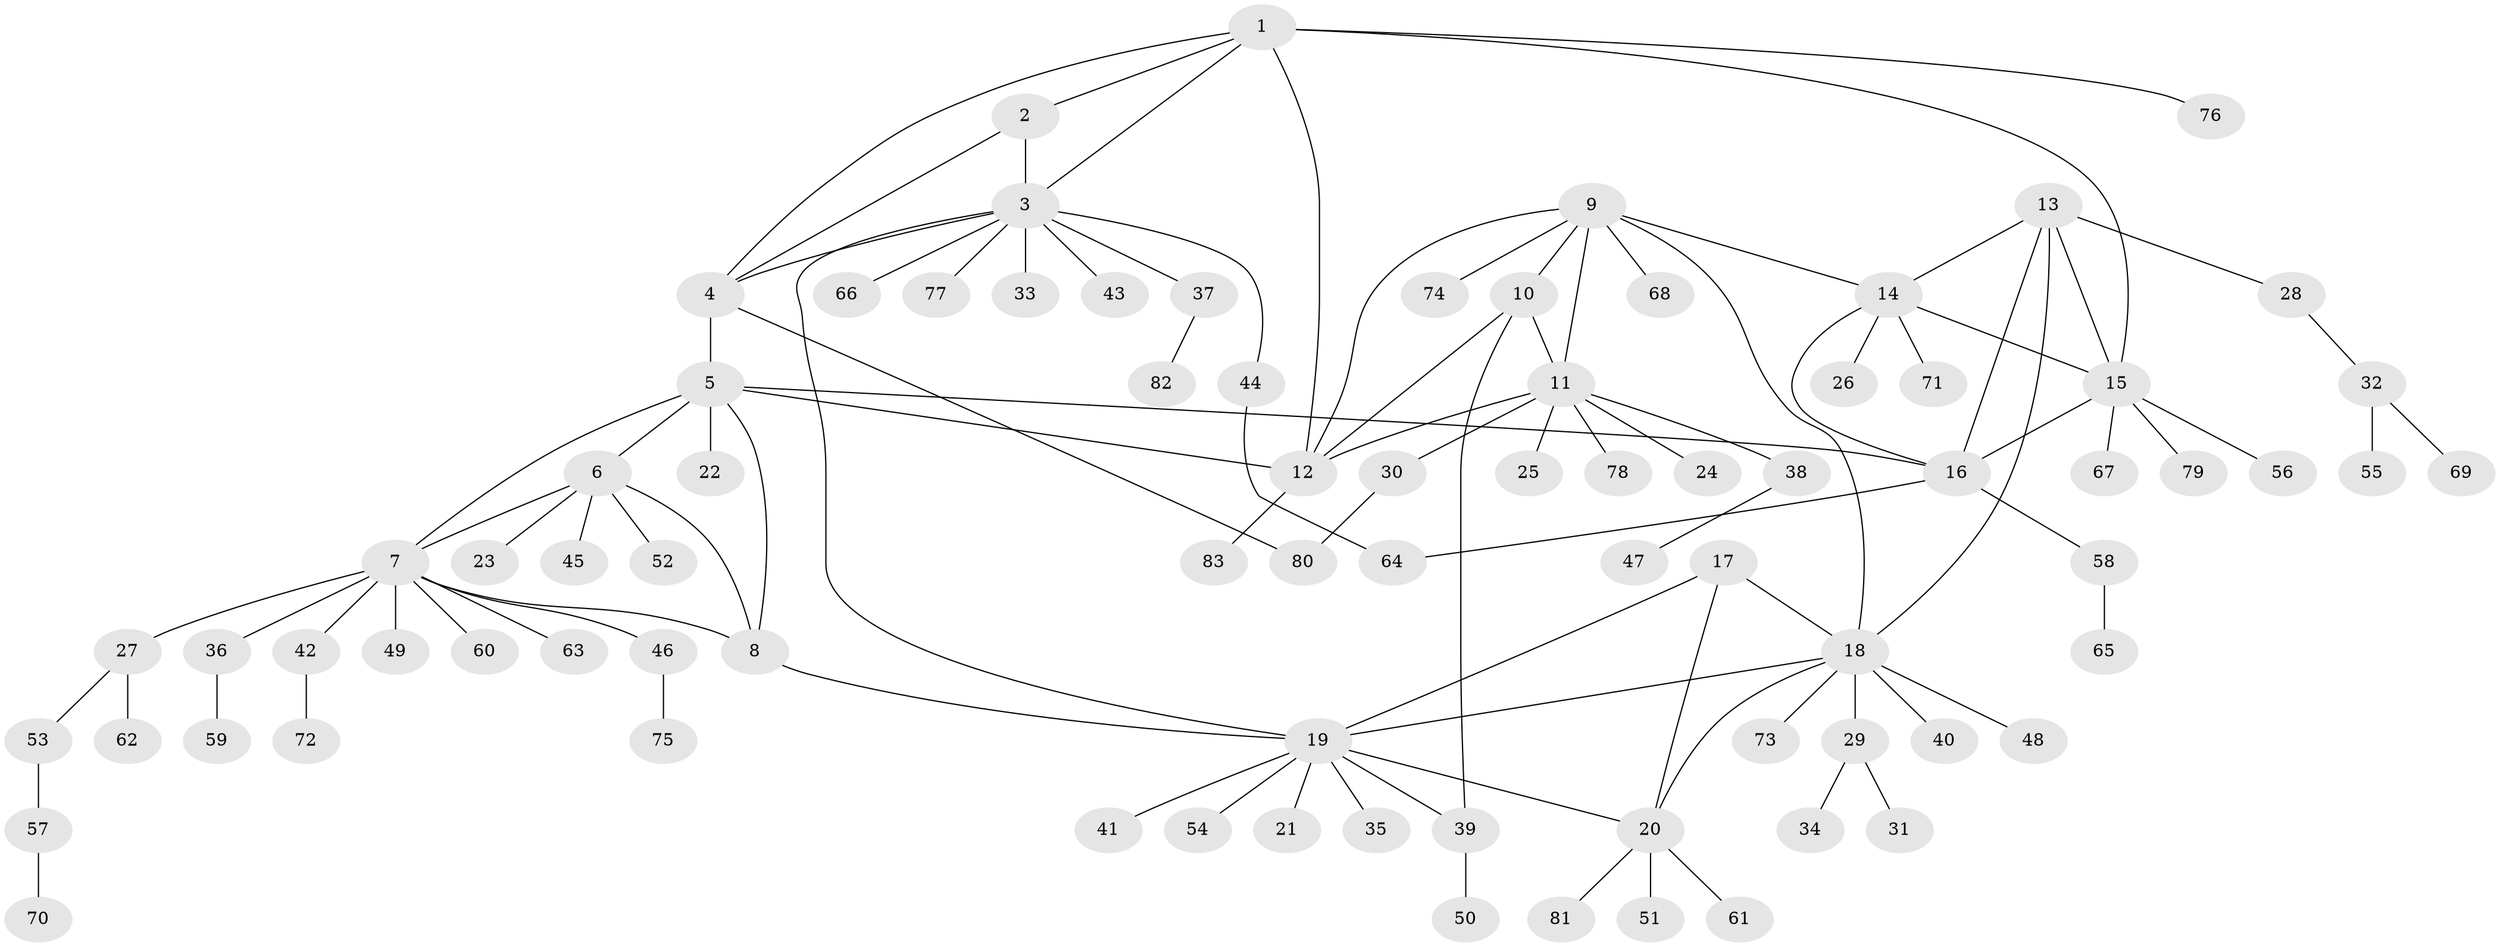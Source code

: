 // coarse degree distribution, {5: 0.08064516129032258, 3: 0.04838709677419355, 10: 0.016129032258064516, 6: 0.04838709677419355, 9: 0.04838709677419355, 4: 0.016129032258064516, 7: 0.016129032258064516, 12: 0.016129032258064516, 1: 0.5483870967741935, 2: 0.16129032258064516}
// Generated by graph-tools (version 1.1) at 2025/52/02/27/25 19:52:17]
// undirected, 83 vertices, 106 edges
graph export_dot {
graph [start="1"]
  node [color=gray90,style=filled];
  1;
  2;
  3;
  4;
  5;
  6;
  7;
  8;
  9;
  10;
  11;
  12;
  13;
  14;
  15;
  16;
  17;
  18;
  19;
  20;
  21;
  22;
  23;
  24;
  25;
  26;
  27;
  28;
  29;
  30;
  31;
  32;
  33;
  34;
  35;
  36;
  37;
  38;
  39;
  40;
  41;
  42;
  43;
  44;
  45;
  46;
  47;
  48;
  49;
  50;
  51;
  52;
  53;
  54;
  55;
  56;
  57;
  58;
  59;
  60;
  61;
  62;
  63;
  64;
  65;
  66;
  67;
  68;
  69;
  70;
  71;
  72;
  73;
  74;
  75;
  76;
  77;
  78;
  79;
  80;
  81;
  82;
  83;
  1 -- 2;
  1 -- 3;
  1 -- 4;
  1 -- 12;
  1 -- 15;
  1 -- 76;
  2 -- 3;
  2 -- 4;
  3 -- 4;
  3 -- 19;
  3 -- 33;
  3 -- 37;
  3 -- 43;
  3 -- 44;
  3 -- 66;
  3 -- 77;
  4 -- 5;
  4 -- 80;
  5 -- 6;
  5 -- 7;
  5 -- 8;
  5 -- 12;
  5 -- 16;
  5 -- 22;
  6 -- 7;
  6 -- 8;
  6 -- 23;
  6 -- 45;
  6 -- 52;
  7 -- 8;
  7 -- 27;
  7 -- 36;
  7 -- 42;
  7 -- 46;
  7 -- 49;
  7 -- 60;
  7 -- 63;
  8 -- 19;
  9 -- 10;
  9 -- 11;
  9 -- 12;
  9 -- 14;
  9 -- 18;
  9 -- 68;
  9 -- 74;
  10 -- 11;
  10 -- 12;
  10 -- 39;
  11 -- 12;
  11 -- 24;
  11 -- 25;
  11 -- 30;
  11 -- 38;
  11 -- 78;
  12 -- 83;
  13 -- 14;
  13 -- 15;
  13 -- 16;
  13 -- 18;
  13 -- 28;
  14 -- 15;
  14 -- 16;
  14 -- 26;
  14 -- 71;
  15 -- 16;
  15 -- 56;
  15 -- 67;
  15 -- 79;
  16 -- 58;
  16 -- 64;
  17 -- 18;
  17 -- 19;
  17 -- 20;
  18 -- 19;
  18 -- 20;
  18 -- 29;
  18 -- 40;
  18 -- 48;
  18 -- 73;
  19 -- 20;
  19 -- 21;
  19 -- 35;
  19 -- 39;
  19 -- 41;
  19 -- 54;
  20 -- 51;
  20 -- 61;
  20 -- 81;
  27 -- 53;
  27 -- 62;
  28 -- 32;
  29 -- 31;
  29 -- 34;
  30 -- 80;
  32 -- 55;
  32 -- 69;
  36 -- 59;
  37 -- 82;
  38 -- 47;
  39 -- 50;
  42 -- 72;
  44 -- 64;
  46 -- 75;
  53 -- 57;
  57 -- 70;
  58 -- 65;
}
